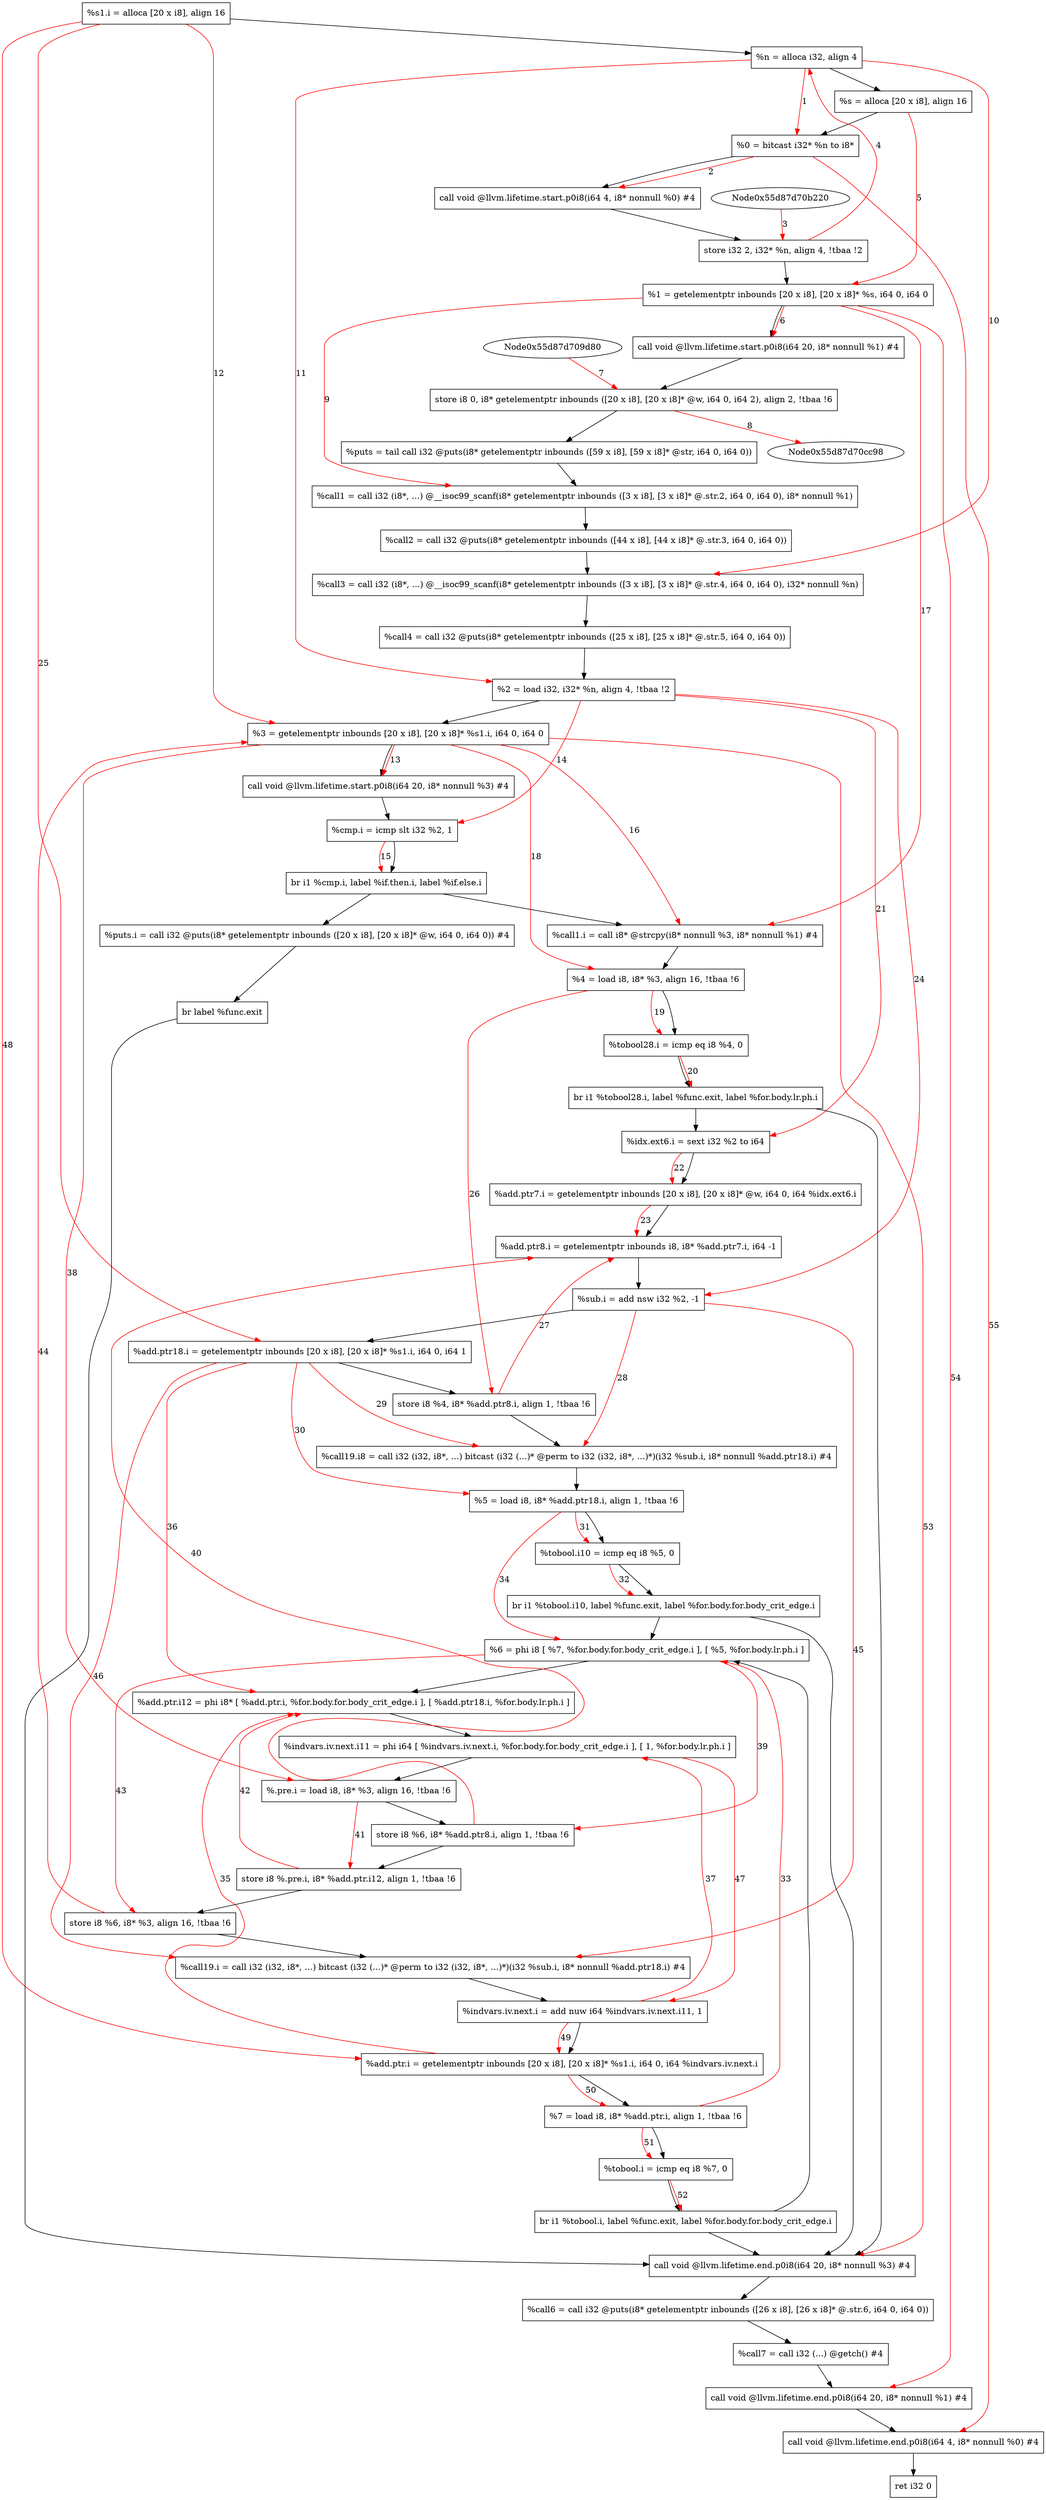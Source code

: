 digraph "CDFG for'main' function" {
	Node0x55d87d70ac58[shape=record, label="  %s1.i = alloca [20 x i8], align 16"]
	Node0x55d87d70b4a8[shape=record, label="  %n = alloca i32, align 4"]
	Node0x55d87d70c6b8[shape=record, label="  %s = alloca [20 x i8], align 16"]
	Node0x55d87d70c738[shape=record, label="  %0 = bitcast i32* %n to i8*"]
	Node0x55d87d70c848[shape=record, label="  call void @llvm.lifetime.start.p0i8(i64 4, i8* nonnull %0) #4"]
	Node0x55d87d70c920[shape=record, label="  store i32 2, i32* %n, align 4, !tbaa !2"]
	Node0x55d87d70cac8[shape=record, label="  %1 = getelementptr inbounds [20 x i8], [20 x i8]* %s, i64 0, i64 0"]
	Node0x55d87d70cba8[shape=record, label="  call void @llvm.lifetime.start.p0i8(i64 20, i8* nonnull %1) #4"]
	Node0x55d87d70cd00[shape=record, label="  store i8 0, i8* getelementptr inbounds ([20 x i8], [20 x i8]* @w, i64 0, i64 2), align 2, !tbaa !6"]
	Node0x55d87d70ce00[shape=record, label="  %puts = tail call i32 @puts(i8* getelementptr inbounds ([59 x i8], [59 x i8]* @str, i64 0, i64 0))"]
	Node0x55d87d70d868[shape=record, label="  %call1 = call i32 (i8*, ...) @__isoc99_scanf(i8* getelementptr inbounds ([3 x i8], [3 x i8]* @.str.2, i64 0, i64 0), i8* nonnull %1)"]
	Node0x55d87d70d9e0[shape=record, label="  %call2 = call i32 @puts(i8* getelementptr inbounds ([44 x i8], [44 x i8]* @.str.3, i64 0, i64 0))"]
	Node0x55d87d70db68[shape=record, label="  %call3 = call i32 (i8*, ...) @__isoc99_scanf(i8* getelementptr inbounds ([3 x i8], [3 x i8]* @.str.4, i64 0, i64 0), i32* nonnull %n)"]
	Node0x55d87d70dce0[shape=record, label="  %call4 = call i32 @puts(i8* getelementptr inbounds ([25 x i8], [25 x i8]* @.str.5, i64 0, i64 0))"]
	Node0x55d87d70dd98[shape=record, label="  %2 = load i32, i32* %n, align 4, !tbaa !2"]
	Node0x55d87d70e468[shape=record, label="  %3 = getelementptr inbounds [20 x i8], [20 x i8]* %s1.i, i64 0, i64 0"]
	Node0x55d87d70e5a8[shape=record, label="  call void @llvm.lifetime.start.p0i8(i64 20, i8* nonnull %3) #4"]
	Node0x55d87d70e680[shape=record, label="  %cmp.i = icmp slt i32 %2, 1"]
	Node0x55d87d70e868[shape=record, label="  br i1 %cmp.i, label %if.then.i, label %if.else.i"]
	Node0x55d87d70e900[shape=record, label="  %puts.i = call i32 @puts(i8* getelementptr inbounds ([20 x i8], [20 x i8]* @w, i64 0, i64 0)) #4"]
	Node0x55d87d70ebd8[shape=record, label="  br label %func.exit"]
	Node0x55d87d70ed18[shape=record, label="  %call1.i = call i8* @strcpy(i8* nonnull %3, i8* nonnull %1) #4"]
	Node0x55d87d70e7d8[shape=record, label="  %4 = load i8, i8* %3, align 16, !tbaa !6"]
	Node0x55d87d70ee40[shape=record, label="  %tobool28.i = icmp eq i8 %4, 0"]
	Node0x55d87d70efd8[shape=record, label="  br i1 %tobool28.i, label %func.exit, label %for.body.lr.ph.i"]
	Node0x55d87d70ef48[shape=record, label="  %idx.ext6.i = sext i32 %2 to i64"]
	Node0x55d87d70f098[shape=record, label="  %add.ptr7.i = getelementptr inbounds [20 x i8], [20 x i8]* @w, i64 0, i64 %idx.ext6.i"]
	Node0x55d87d70f150[shape=record, label="  %add.ptr8.i = getelementptr inbounds i8, i8* %add.ptr7.i, i64 -1"]
	Node0x55d87d70f200[shape=record, label="  %sub.i = add nsw i32 %2, -1"]
	Node0x55d87d70f288[shape=record, label="  %add.ptr18.i = getelementptr inbounds [20 x i8], [20 x i8]* %s1.i, i64 0, i64 1"]
	Node0x55d87d70f340[shape=record, label="  store i8 %4, i8* %add.ptr8.i, align 1, !tbaa !6"]
	Node0x55d87d70f3f8[shape=record, label="  %call19.i8 = call i32 (i32, i8*, ...) bitcast (i32 (...)* @perm to i32 (i32, i8*, ...)*)(i32 %sub.i, i8* nonnull %add.ptr18.i) #4"]
	Node0x55d87d70f508[shape=record, label="  %5 = load i8, i8* %add.ptr18.i, align 1, !tbaa !6"]
	Node0x55d87d70f580[shape=record, label="  %tobool.i10 = icmp eq i8 %5, 0"]
	Node0x55d87d70faa8[shape=record, label="  br i1 %tobool.i10, label %func.exit, label %for.body.for.body_crit_edge.i"]
	Node0x55d87d70fb68[shape=record, label="  %6 = phi i8 [ %7, %for.body.for.body_crit_edge.i ], [ %5, %for.body.lr.ph.i ]"]
	Node0x55d87d70fc68[shape=record, label="  %add.ptr.i12 = phi i8* [ %add.ptr.i, %for.body.for.body_crit_edge.i ], [ %add.ptr18.i, %for.body.lr.ph.i ]"]
	Node0x55d87d70fe28[shape=record, label="  %indvars.iv.next.i11 = phi i64 [ %indvars.iv.next.i, %for.body.for.body_crit_edge.i ], [ 1, %for.body.lr.ph.i ]"]
	Node0x55d87d70fed8[shape=record, label="  %.pre.i = load i8, i8* %3, align 16, !tbaa !6"]
	Node0x55d87d70ff70[shape=record, label="  store i8 %6, i8* %add.ptr8.i, align 1, !tbaa !6"]
	Node0x55d87d70fff0[shape=record, label="  store i8 %.pre.i, i8* %add.ptr.i12, align 1, !tbaa !6"]
	Node0x55d87d710070[shape=record, label="  store i8 %6, i8* %3, align 16, !tbaa !6"]
	Node0x55d87d710128[shape=record, label="  %call19.i = call i32 (i32, i8*, ...) bitcast (i32 (...)* @perm to i32 (i32, i8*, ...)*)(i32 %sub.i, i8* nonnull %add.ptr18.i) #4"]
	Node0x55d87d710280[shape=record, label="  %indvars.iv.next.i = add nuw i64 %indvars.iv.next.i11, 1"]
	Node0x55d87d710308[shape=record, label="  %add.ptr.i = getelementptr inbounds [20 x i8], [20 x i8]* %s1.i, i64 0, i64 %indvars.iv.next.i"]
	Node0x55d87d70f9e8[shape=record, label="  %7 = load i8, i8* %add.ptr.i, align 1, !tbaa !6"]
	Node0x55d87d710390[shape=record, label="  %tobool.i = icmp eq i8 %7, 0"]
	Node0x55d87d710418[shape=record, label="  br i1 %tobool.i, label %func.exit, label %for.body.for.body_crit_edge.i"]
	Node0x55d87d7104c8[shape=record, label="  call void @llvm.lifetime.end.p0i8(i64 20, i8* nonnull %3) #4"]
	Node0x55d87d710620[shape=record, label="  %call6 = call i32 @puts(i8* getelementptr inbounds ([26 x i8], [26 x i8]* @.str.6, i64 0, i64 0))"]
	Node0x55d87d710788[shape=record, label="  %call7 = call i32 (...) @getch() #4"]
	Node0x55d87d7108f8[shape=record, label="  call void @llvm.lifetime.end.p0i8(i64 20, i8* nonnull %1) #4"]
	Node0x55d87d710a08[shape=record, label="  call void @llvm.lifetime.end.p0i8(i64 4, i8* nonnull %0) #4"]
	Node0x55d87d70fda8[shape=record, label="  ret i32 0"]
	Node0x55d87d70ac58 -> Node0x55d87d70b4a8
	Node0x55d87d70b4a8 -> Node0x55d87d70c6b8
	Node0x55d87d70c6b8 -> Node0x55d87d70c738
	Node0x55d87d70c738 -> Node0x55d87d70c848
	Node0x55d87d70c848 -> Node0x55d87d70c920
	Node0x55d87d70c920 -> Node0x55d87d70cac8
	Node0x55d87d70cac8 -> Node0x55d87d70cba8
	Node0x55d87d70cba8 -> Node0x55d87d70cd00
	Node0x55d87d70cd00 -> Node0x55d87d70ce00
	Node0x55d87d70ce00 -> Node0x55d87d70d868
	Node0x55d87d70d868 -> Node0x55d87d70d9e0
	Node0x55d87d70d9e0 -> Node0x55d87d70db68
	Node0x55d87d70db68 -> Node0x55d87d70dce0
	Node0x55d87d70dce0 -> Node0x55d87d70dd98
	Node0x55d87d70dd98 -> Node0x55d87d70e468
	Node0x55d87d70e468 -> Node0x55d87d70e5a8
	Node0x55d87d70e5a8 -> Node0x55d87d70e680
	Node0x55d87d70e680 -> Node0x55d87d70e868
	Node0x55d87d70e868 -> Node0x55d87d70e900
	Node0x55d87d70e868 -> Node0x55d87d70ed18
	Node0x55d87d70e900 -> Node0x55d87d70ebd8
	Node0x55d87d70ebd8 -> Node0x55d87d7104c8
	Node0x55d87d70ed18 -> Node0x55d87d70e7d8
	Node0x55d87d70e7d8 -> Node0x55d87d70ee40
	Node0x55d87d70ee40 -> Node0x55d87d70efd8
	Node0x55d87d70efd8 -> Node0x55d87d7104c8
	Node0x55d87d70efd8 -> Node0x55d87d70ef48
	Node0x55d87d70ef48 -> Node0x55d87d70f098
	Node0x55d87d70f098 -> Node0x55d87d70f150
	Node0x55d87d70f150 -> Node0x55d87d70f200
	Node0x55d87d70f200 -> Node0x55d87d70f288
	Node0x55d87d70f288 -> Node0x55d87d70f340
	Node0x55d87d70f340 -> Node0x55d87d70f3f8
	Node0x55d87d70f3f8 -> Node0x55d87d70f508
	Node0x55d87d70f508 -> Node0x55d87d70f580
	Node0x55d87d70f580 -> Node0x55d87d70faa8
	Node0x55d87d70faa8 -> Node0x55d87d7104c8
	Node0x55d87d70faa8 -> Node0x55d87d70fb68
	Node0x55d87d70fb68 -> Node0x55d87d70fc68
	Node0x55d87d70fc68 -> Node0x55d87d70fe28
	Node0x55d87d70fe28 -> Node0x55d87d70fed8
	Node0x55d87d70fed8 -> Node0x55d87d70ff70
	Node0x55d87d70ff70 -> Node0x55d87d70fff0
	Node0x55d87d70fff0 -> Node0x55d87d710070
	Node0x55d87d710070 -> Node0x55d87d710128
	Node0x55d87d710128 -> Node0x55d87d710280
	Node0x55d87d710280 -> Node0x55d87d710308
	Node0x55d87d710308 -> Node0x55d87d70f9e8
	Node0x55d87d70f9e8 -> Node0x55d87d710390
	Node0x55d87d710390 -> Node0x55d87d710418
	Node0x55d87d710418 -> Node0x55d87d7104c8
	Node0x55d87d710418 -> Node0x55d87d70fb68
	Node0x55d87d7104c8 -> Node0x55d87d710620
	Node0x55d87d710620 -> Node0x55d87d710788
	Node0x55d87d710788 -> Node0x55d87d7108f8
	Node0x55d87d7108f8 -> Node0x55d87d710a08
	Node0x55d87d710a08 -> Node0x55d87d70fda8
edge [color=red]
	Node0x55d87d70b4a8 -> Node0x55d87d70c738[label="1"]
	Node0x55d87d70c738 -> Node0x55d87d70c848[label="2"]
	Node0x55d87d70b220 -> Node0x55d87d70c920[label="3"]
	Node0x55d87d70c920 -> Node0x55d87d70b4a8[label="4"]
	Node0x55d87d70c6b8 -> Node0x55d87d70cac8[label="5"]
	Node0x55d87d70cac8 -> Node0x55d87d70cba8[label="6"]
	Node0x55d87d709d80 -> Node0x55d87d70cd00[label="7"]
	Node0x55d87d70cd00 -> Node0x55d87d70cc98[label="8"]
	Node0x55d87d70cac8 -> Node0x55d87d70d868[label="9"]
	Node0x55d87d70b4a8 -> Node0x55d87d70db68[label="10"]
	Node0x55d87d70b4a8 -> Node0x55d87d70dd98[label="11"]
	Node0x55d87d70ac58 -> Node0x55d87d70e468[label="12"]
	Node0x55d87d70e468 -> Node0x55d87d70e5a8[label="13"]
	Node0x55d87d70dd98 -> Node0x55d87d70e680[label="14"]
	Node0x55d87d70e680 -> Node0x55d87d70e868[label="15"]
	Node0x55d87d70e468 -> Node0x55d87d70ed18[label="16"]
	Node0x55d87d70cac8 -> Node0x55d87d70ed18[label="17"]
	Node0x55d87d70e468 -> Node0x55d87d70e7d8[label="18"]
	Node0x55d87d70e7d8 -> Node0x55d87d70ee40[label="19"]
	Node0x55d87d70ee40 -> Node0x55d87d70efd8[label="20"]
	Node0x55d87d70dd98 -> Node0x55d87d70ef48[label="21"]
	Node0x55d87d70ef48 -> Node0x55d87d70f098[label="22"]
	Node0x55d87d70f098 -> Node0x55d87d70f150[label="23"]
	Node0x55d87d70dd98 -> Node0x55d87d70f200[label="24"]
	Node0x55d87d70ac58 -> Node0x55d87d70f288[label="25"]
	Node0x55d87d70e7d8 -> Node0x55d87d70f340[label="26"]
	Node0x55d87d70f340 -> Node0x55d87d70f150[label="27"]
	Node0x55d87d70f200 -> Node0x55d87d70f3f8[label="28"]
	Node0x55d87d70f288 -> Node0x55d87d70f3f8[label="29"]
	Node0x55d87d70f288 -> Node0x55d87d70f508[label="30"]
	Node0x55d87d70f508 -> Node0x55d87d70f580[label="31"]
	Node0x55d87d70f580 -> Node0x55d87d70faa8[label="32"]
	Node0x55d87d70f9e8 -> Node0x55d87d70fb68[label="33"]
	Node0x55d87d70f508 -> Node0x55d87d70fb68[label="34"]
	Node0x55d87d710308 -> Node0x55d87d70fc68[label="35"]
	Node0x55d87d70f288 -> Node0x55d87d70fc68[label="36"]
	Node0x55d87d710280 -> Node0x55d87d70fe28[label="37"]
	Node0x55d87d70e468 -> Node0x55d87d70fed8[label="38"]
	Node0x55d87d70fb68 -> Node0x55d87d70ff70[label="39"]
	Node0x55d87d70ff70 -> Node0x55d87d70f150[label="40"]
	Node0x55d87d70fed8 -> Node0x55d87d70fff0[label="41"]
	Node0x55d87d70fff0 -> Node0x55d87d70fc68[label="42"]
	Node0x55d87d70fb68 -> Node0x55d87d710070[label="43"]
	Node0x55d87d710070 -> Node0x55d87d70e468[label="44"]
	Node0x55d87d70f200 -> Node0x55d87d710128[label="45"]
	Node0x55d87d70f288 -> Node0x55d87d710128[label="46"]
	Node0x55d87d70fe28 -> Node0x55d87d710280[label="47"]
	Node0x55d87d70ac58 -> Node0x55d87d710308[label="48"]
	Node0x55d87d710280 -> Node0x55d87d710308[label="49"]
	Node0x55d87d710308 -> Node0x55d87d70f9e8[label="50"]
	Node0x55d87d70f9e8 -> Node0x55d87d710390[label="51"]
	Node0x55d87d710390 -> Node0x55d87d710418[label="52"]
	Node0x55d87d70e468 -> Node0x55d87d7104c8[label="53"]
	Node0x55d87d70cac8 -> Node0x55d87d7108f8[label="54"]
	Node0x55d87d70c738 -> Node0x55d87d710a08[label="55"]
}
